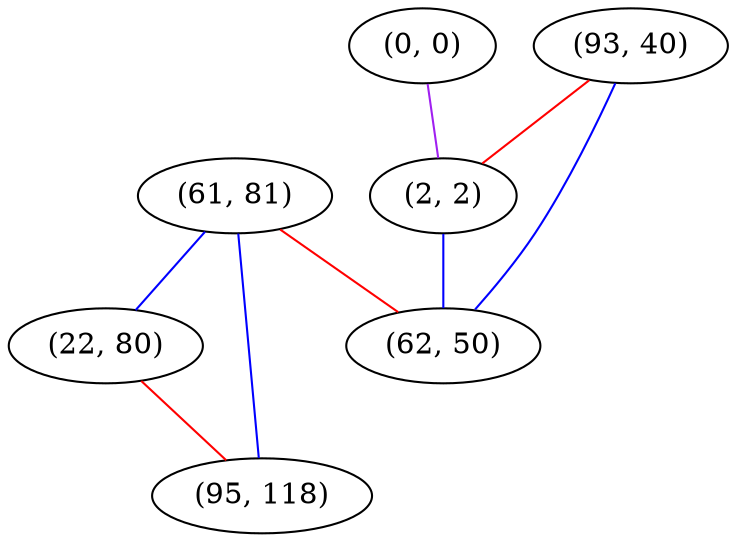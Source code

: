 graph "" {
"(61, 81)";
"(0, 0)";
"(93, 40)";
"(22, 80)";
"(95, 118)";
"(2, 2)";
"(62, 50)";
"(61, 81)" -- "(95, 118)"  [color=blue, key=0, weight=3];
"(61, 81)" -- "(62, 50)"  [color=red, key=0, weight=1];
"(61, 81)" -- "(22, 80)"  [color=blue, key=0, weight=3];
"(0, 0)" -- "(2, 2)"  [color=purple, key=0, weight=4];
"(93, 40)" -- "(62, 50)"  [color=blue, key=0, weight=3];
"(93, 40)" -- "(2, 2)"  [color=red, key=0, weight=1];
"(22, 80)" -- "(95, 118)"  [color=red, key=0, weight=1];
"(2, 2)" -- "(62, 50)"  [color=blue, key=0, weight=3];
}
